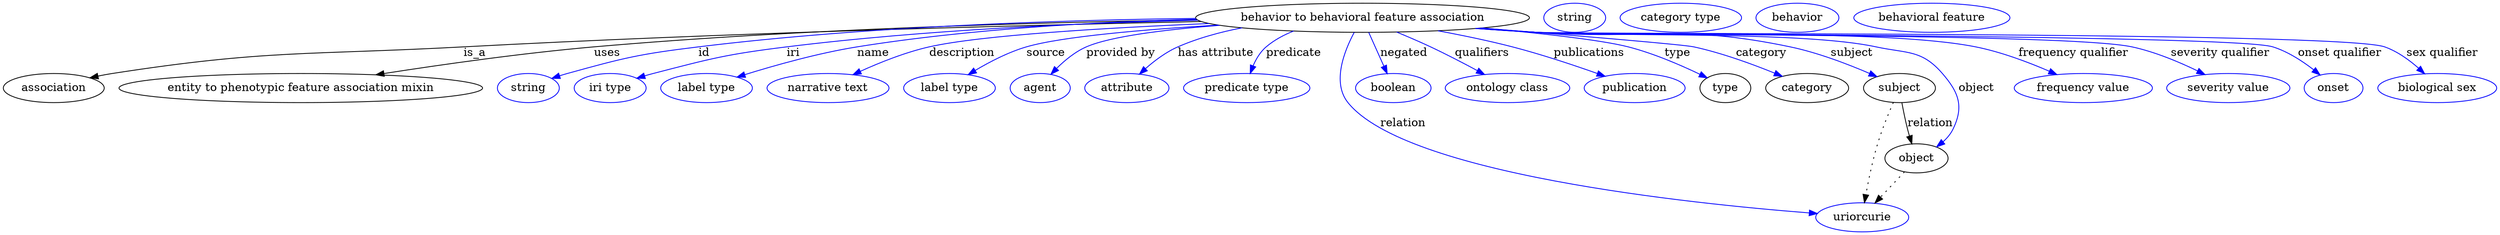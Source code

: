 digraph {
	graph [bb="0,0,2527.8,283"];
	node [label="\N"];
	"behavior to behavioral feature association"	[height=0.5,
		label="behavior to behavioral feature association",
		pos="1360,265",
		width=4.4052];
	association	[height=0.5,
		pos="50.046,178",
		width=1.3902];
	"behavior to behavioral feature association" -> association	[label=is_a,
		lp="464.05,221.5",
		pos="e,86.3,190.59 1205.8,260.73 1025.3,256.28 717.19,246.75 453.05,229 299.8,218.7 259.93,224.72 109.05,196 104.86,195.2 100.55,194.24 \
96.249,193.19"];
	"entity to phenotypic feature association mixin"	[height=0.5,
		pos="291.05,178",
		width=4.8024];
	"behavior to behavioral feature association" -> "entity to phenotypic feature association mixin"	[label=uses,
		lp="595.05,221.5",
		pos="e,365.1,194.31 1202.6,262.65 1045.3,259.95 796.85,252.03 583.05,229 512.47,221.4 433.12,207.46 374.97,196.23"];
	id	[color=blue,
		height=0.5,
		label=string,
		pos="512.05,178",
		width=0.84854];
	"behavior to behavioral feature association" -> id	[color=blue,
		label=id,
		lp="694.55,221.5",
		pos="e,535.49,189.73 1201.6,263.94 1065.2,261.93 863.22,254.3 689.05,229 627.07,220 611.51,215.65 552.05,196 549.66,195.21 547.23,194.34 \
544.79,193.43",
		style=solid];
	iri	[color=blue,
		height=0.5,
		label="iri type",
		pos="597.05,178",
		width=1.011];
	"behavior to behavioral feature association" -> iri	[color=blue,
		label=iri,
		lp="786.55,221.5",
		pos="e,624.6,189.78 1203.6,262.01 1086.4,258.71 922.47,250.28 780.05,229 718.1,219.74 702.97,214.22 643.05,196 640.13,195.11 637.12,194.14 \
634.11,193.12",
		style=solid];
	name	[color=blue,
		height=0.5,
		label="label type",
		pos="697.05,178",
		width=1.2638];
	"behavior to behavioral feature association" -> name	[color=blue,
		label=name,
		lp="869.55,221.5",
		pos="e,728.05,191.31 1202.7,262.77 1102.2,259.62 969.52,251.05 854.05,229 813.61,221.28 769.01,206.43 737.72,194.92",
		style=solid];
	description	[color=blue,
		height=0.5,
		label="narrative text",
		pos="818.05,178",
		width=1.6068];
	"behavior to behavioral feature association" -> description	[color=blue,
		label=description,
		lp="959.55,221.5",
		pos="e,844.47,194.02 1215.6,257.55 1111.9,251.92 981.53,242.52 929.05,229 902.66,222.2 874.7,209.57 853.44,198.7",
		style=solid];
	source	[color=blue,
		height=0.5,
		label="label type",
		pos="939.05,178",
		width=1.2638];
	"behavior to behavioral feature association" -> source	[color=blue,
		label=source,
		lp="1044,221.5",
		pos="e,959.68,194.19 1224.9,255.53 1149,249.65 1062.4,240.76 1026,229 1005.5,222.35 984.43,210.4 968.18,199.86",
		style=solid];
	"provided by"	[color=blue,
		height=0.5,
		label=agent,
		pos="1032,178",
		width=0.83048];
	"behavior to behavioral feature association" -> "provided by"	[color=blue,
		label="provided by",
		lp="1121,221.5",
		pos="e,1044.6,194.38 1230.4,254.63 1173.4,249.02 1113.6,240.67 1088,229 1074.3,222.7 1061.4,211.8 1051.5,201.78",
		style=solid];
	"has attribute"	[color=blue,
		height=0.5,
		label=attribute,
		pos="1120,178",
		width=1.1193];
	"behavior to behavioral feature association" -> "has attribute"	[color=blue,
		label="has attribute",
		lp="1214.5,221.5",
		pos="e,1135.1,194.99 1251.8,251.72 1227.8,246.59 1203,239.31 1181,229 1166.9,222.34 1153.2,211.66 1142.4,201.88",
		style=solid];
	predicate	[color=blue,
		height=0.5,
		label="predicate type",
		pos="1239,178",
		width=1.679];
	"behavior to behavioral feature association" -> predicate	[color=blue,
		label=predicate,
		lp="1288,221.5",
		pos="e,1243.7,196.35 1295.1,248.51 1283.5,243.64 1272.2,237.28 1263,229 1256.2,222.78 1251.1,214.17 1247.4,205.84",
		style=solid];
	relation	[color=blue,
		height=0.5,
		label=uriorcurie,
		pos="1877,18",
		width=1.2638];
	"behavior to behavioral feature association" -> relation	[color=blue,
		label=relation,
		lp="1407,134.5",
		pos="e,1833.6,23.819 1350.9,246.94 1340.3,224.59 1326.6,185.27 1346,160 1404.7,83.703 1700.9,40.07 1823.7,25.02",
		style=solid];
	negated	[color=blue,
		height=0.5,
		label=boolean,
		pos="1393,178",
		width=1.0652];
	"behavior to behavioral feature association" -> negated	[color=blue,
		label=negated,
		lp="1400.5,221.5",
		pos="e,1386.5,195.89 1366.7,246.8 1371.3,234.97 1377.5,219.03 1382.7,205.58",
		style=solid];
	qualifiers	[color=blue,
		height=0.5,
		label="ontology class",
		pos="1511,178",
		width=1.7151];
	"behavior to behavioral feature association" -> qualifiers	[color=blue,
		label=qualifiers,
		lp="1477.5,221.5",
		pos="e,1485.2,194.62 1392.1,247.37 1402.9,241.65 1415.1,235.14 1426,229 1442.8,219.64 1461.2,208.9 1476.5,199.78",
		style=solid];
	publications	[color=blue,
		height=0.5,
		label=publication,
		pos="1641,178",
		width=1.3902];
	"behavior to behavioral feature association" -> publications	[color=blue,
		label=publications,
		lp="1585.5,221.5",
		pos="e,1609.5,192.04 1431.6,248.84 1455.7,243.23 1482.7,236.41 1507,229 1538.6,219.38 1573.6,206.26 1599.9,195.87",
		style=solid];
	type	[height=0.5,
		pos="1736,178",
		width=0.75];
	"behavior to behavioral feature association" -> type	[color=blue,
		label=type,
		lp="1677,221.5",
		pos="e,1715.9,190.11 1471.9,252.17 1530.2,245.4 1594.9,236.75 1623,229 1652.7,220.83 1684.6,206.11 1707,194.75",
		style=solid];
	category	[height=0.5,
		pos="1822,178",
		width=1.1374];
	"behavior to behavioral feature association" -> category	[color=blue,
		label=category,
		lp="1764.5,221.5",
		pos="e,1795,191.9 1473.9,252.38 1568.2,242.71 1687.6,230.31 1693,229 1725.3,221.19 1760.4,207.22 1785.8,196.03",
		style=solid];
	subject	[height=0.5,
		pos="1917,178",
		width=0.99297];
	"behavior to behavioral feature association" -> subject	[color=blue,
		label=subject,
		lp="1857.5,221.5",
		pos="e,1892.9,191.31 1471.4,252.14 1490,250.31 1509,248.53 1527,247 1644.7,237.02 1676.9,255.24 1792,229 1824.2,221.66 1859,207.2 1883.6,\
195.71",
		style=solid];
	object	[height=0.5,
		pos="1937,91",
		width=0.9027];
	"behavior to behavioral feature association" -> object	[color=blue,
		label=object,
		lp="1999,178",
		pos="e,1957.4,105.33 1470,252.01 1489,250.16 1508.6,248.41 1527,247 1684.1,235.02 1727.3,263.2 1881,229 1919,220.56 1936.7,225.48 1962,\
196 1982.4,172.34 1987.6,155.58 1975,127 1972.6,121.53 1968.9,116.53 1964.7,112.14",
		style=solid];
	"frequency qualifier"	[color=blue,
		height=0.5,
		label="frequency value",
		pos="2109,178",
		width=1.8776];
	"behavior to behavioral feature association" -> "frequency qualifier"	[color=blue,
		label="frequency qualifier",
		lp="2097.5,221.5",
		pos="e,2083.1,194.86 1469.1,251.89 1488.4,250.04 1508.3,248.31 1527,247 1632.6,239.64 1900.2,254.09 2003,229 2028.1,222.89 2054.3,210.6 \
2074.4,199.73",
		style=solid];
	"severity qualifier"	[color=blue,
		height=0.5,
		label="severity value",
		pos="2254,178",
		width=1.661];
	"behavior to behavioral feature association" -> "severity qualifier"	[color=blue,
		label="severity qualifier",
		lp="2240,221.5",
		pos="e,2229.9,194.69 1468.2,251.83 1487.8,249.96 1508,248.24 1527,247 1596.5,242.47 2085.5,245.82 2153,229 2177,223.02 2201.9,210.77 \
2221,199.89",
		style=solid];
	"onset qualifier"	[color=blue,
		height=0.5,
		label=onset,
		pos="2361,178",
		width=0.81243];
	"behavior to behavioral feature association" -> "onset qualifier"	[color=blue,
		label="onset qualifier",
		lp="2359,221.5",
		pos="e,2345.9,193.74 1468.2,251.75 1487.8,249.89 1508,248.19 1527,247 1611.7,241.7 2209.5,255.56 2290,229 2307.8,223.15 2325,211.26 2338,\
200.54",
		style=solid];
	"sex qualifier"	[color=blue,
		height=0.5,
		label="biological sex",
		pos="2468,178",
		width=1.661];
	"behavior to behavioral feature association" -> "sex qualifier"	[color=blue,
		label="sex qualifier",
		lp="2462.5,221.5",
		pos="e,2452.4,195.44 1467.7,251.75 1487.4,249.87 1507.8,248.17 1527,247 1575.6,244.04 2356.1,244.96 2402,229 2417.9,223.48 2433.1,212.56 \
2444.9,202.33",
		style=solid];
	association_type	[color=blue,
		height=0.5,
		label=string,
		pos="1567,265",
		width=0.84854];
	association_category	[color=blue,
		height=0.5,
		label="category type",
		pos="1674,265",
		width=1.6249];
	subject -> relation	[pos="e,1880.2,36.027 1911.3,160.08 1906.9,146.39 1900.6,126.58 1896,109 1890.6,88.036 1885.6,64.025 1882.1,46.079",
		style=dotted];
	subject -> object	[label=relation,
		lp="1950,134.5",
		pos="e,1933.1,108.89 1921.1,159.8 1923.8,148.09 1927.6,132.34 1930.7,118.97"];
	"behavior to behavioral feature association_subject"	[color=blue,
		height=0.5,
		label=behavior,
		pos="1792,265",
		width=1.1555];
	object -> relation	[pos="e,1890.7,35.205 1923.7,74.243 1916,65.088 1906.1,53.364 1897.4,43.074",
		style=dotted];
	"behavior to behavioral feature association_object"	[color=blue,
		height=0.5,
		label="behavioral feature",
		pos="1926,265",
		width=2.0762];
}
